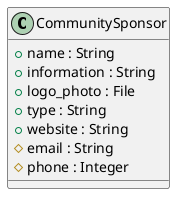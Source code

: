 @startuml
class CommunitySponsor {
   +name : String
   +information : String
   +logo_photo : File
   +type : String
   +website : String
   #email : String
   #phone : Integer
}
@enduml
